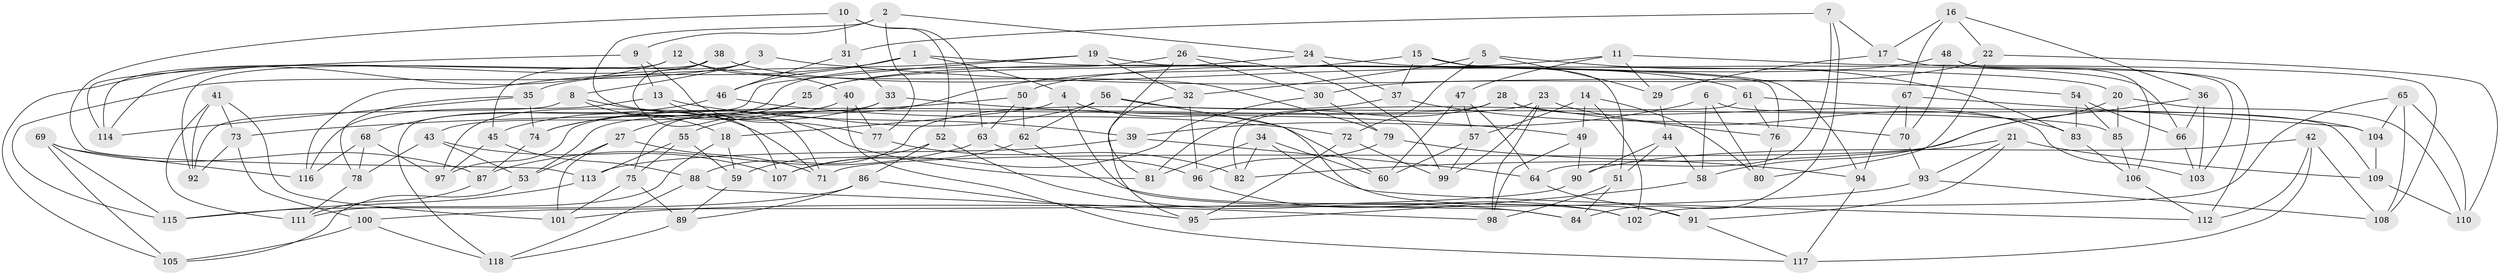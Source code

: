 // Generated by graph-tools (version 1.1) at 2025/50/03/09/25 03:50:47]
// undirected, 118 vertices, 236 edges
graph export_dot {
graph [start="1"]
  node [color=gray90,style=filled];
  1;
  2;
  3;
  4;
  5;
  6;
  7;
  8;
  9;
  10;
  11;
  12;
  13;
  14;
  15;
  16;
  17;
  18;
  19;
  20;
  21;
  22;
  23;
  24;
  25;
  26;
  27;
  28;
  29;
  30;
  31;
  32;
  33;
  34;
  35;
  36;
  37;
  38;
  39;
  40;
  41;
  42;
  43;
  44;
  45;
  46;
  47;
  48;
  49;
  50;
  51;
  52;
  53;
  54;
  55;
  56;
  57;
  58;
  59;
  60;
  61;
  62;
  63;
  64;
  65;
  66;
  67;
  68;
  69;
  70;
  71;
  72;
  73;
  74;
  75;
  76;
  77;
  78;
  79;
  80;
  81;
  82;
  83;
  84;
  85;
  86;
  87;
  88;
  89;
  90;
  91;
  92;
  93;
  94;
  95;
  96;
  97;
  98;
  99;
  100;
  101;
  102;
  103;
  104;
  105;
  106;
  107;
  108;
  109;
  110;
  111;
  112;
  113;
  114;
  115;
  116;
  117;
  118;
  1 -- 46;
  1 -- 116;
  1 -- 20;
  1 -- 4;
  2 -- 107;
  2 -- 24;
  2 -- 9;
  2 -- 77;
  3 -- 115;
  3 -- 8;
  3 -- 54;
  3 -- 45;
  4 -- 60;
  4 -- 18;
  4 -- 84;
  5 -- 72;
  5 -- 83;
  5 -- 29;
  5 -- 32;
  6 -- 80;
  6 -- 39;
  6 -- 58;
  6 -- 109;
  7 -- 64;
  7 -- 31;
  7 -- 84;
  7 -- 17;
  8 -- 92;
  8 -- 71;
  8 -- 18;
  9 -- 77;
  9 -- 114;
  9 -- 13;
  10 -- 52;
  10 -- 63;
  10 -- 113;
  10 -- 31;
  11 -- 47;
  11 -- 25;
  11 -- 29;
  11 -- 108;
  12 -- 79;
  12 -- 40;
  12 -- 114;
  12 -- 105;
  13 -- 81;
  13 -- 116;
  13 -- 39;
  14 -- 49;
  14 -- 57;
  14 -- 80;
  14 -- 102;
  15 -- 37;
  15 -- 51;
  15 -- 66;
  15 -- 55;
  16 -- 17;
  16 -- 36;
  16 -- 22;
  16 -- 67;
  17 -- 103;
  17 -- 29;
  18 -- 111;
  18 -- 59;
  19 -- 32;
  19 -- 118;
  19 -- 76;
  19 -- 35;
  20 -- 58;
  20 -- 85;
  20 -- 110;
  21 -- 93;
  21 -- 91;
  21 -- 82;
  21 -- 109;
  22 -- 30;
  22 -- 80;
  22 -- 110;
  23 -- 83;
  23 -- 98;
  23 -- 99;
  23 -- 53;
  24 -- 37;
  24 -- 94;
  24 -- 25;
  25 -- 97;
  25 -- 27;
  26 -- 99;
  26 -- 43;
  26 -- 30;
  26 -- 81;
  27 -- 71;
  27 -- 101;
  27 -- 53;
  28 -- 76;
  28 -- 103;
  28 -- 97;
  28 -- 81;
  29 -- 44;
  30 -- 107;
  30 -- 79;
  31 -- 33;
  31 -- 46;
  32 -- 95;
  32 -- 96;
  33 -- 75;
  33 -- 74;
  33 -- 49;
  34 -- 112;
  34 -- 82;
  34 -- 60;
  34 -- 81;
  35 -- 78;
  35 -- 114;
  35 -- 74;
  36 -- 103;
  36 -- 71;
  36 -- 66;
  37 -- 70;
  37 -- 88;
  38 -- 92;
  38 -- 114;
  38 -- 71;
  38 -- 61;
  39 -- 64;
  39 -- 113;
  40 -- 45;
  40 -- 77;
  40 -- 117;
  41 -- 92;
  41 -- 111;
  41 -- 73;
  41 -- 101;
  42 -- 112;
  42 -- 108;
  42 -- 117;
  42 -- 90;
  43 -- 53;
  43 -- 107;
  43 -- 78;
  44 -- 58;
  44 -- 90;
  44 -- 51;
  45 -- 88;
  45 -- 97;
  46 -- 72;
  46 -- 68;
  47 -- 60;
  47 -- 57;
  47 -- 64;
  48 -- 112;
  48 -- 50;
  48 -- 70;
  48 -- 106;
  49 -- 98;
  49 -- 90;
  50 -- 62;
  50 -- 63;
  50 -- 73;
  51 -- 98;
  51 -- 84;
  52 -- 86;
  52 -- 59;
  52 -- 84;
  53 -- 105;
  54 -- 83;
  54 -- 66;
  54 -- 85;
  55 -- 75;
  55 -- 113;
  55 -- 59;
  56 -- 62;
  56 -- 91;
  56 -- 74;
  56 -- 85;
  57 -- 99;
  57 -- 60;
  58 -- 95;
  59 -- 89;
  61 -- 82;
  61 -- 104;
  61 -- 76;
  62 -- 107;
  62 -- 102;
  63 -- 87;
  63 -- 96;
  64 -- 91;
  65 -- 110;
  65 -- 104;
  65 -- 108;
  65 -- 102;
  66 -- 103;
  67 -- 70;
  67 -- 94;
  67 -- 104;
  68 -- 78;
  68 -- 97;
  68 -- 116;
  69 -- 87;
  69 -- 115;
  69 -- 105;
  69 -- 116;
  70 -- 93;
  72 -- 99;
  72 -- 95;
  73 -- 92;
  73 -- 100;
  74 -- 87;
  75 -- 101;
  75 -- 89;
  76 -- 80;
  77 -- 82;
  78 -- 111;
  79 -- 96;
  79 -- 94;
  83 -- 106;
  85 -- 106;
  86 -- 115;
  86 -- 95;
  86 -- 89;
  87 -- 111;
  88 -- 98;
  88 -- 118;
  89 -- 118;
  90 -- 100;
  91 -- 117;
  93 -- 108;
  93 -- 101;
  94 -- 117;
  96 -- 102;
  100 -- 105;
  100 -- 118;
  104 -- 109;
  106 -- 112;
  109 -- 110;
  113 -- 115;
}
